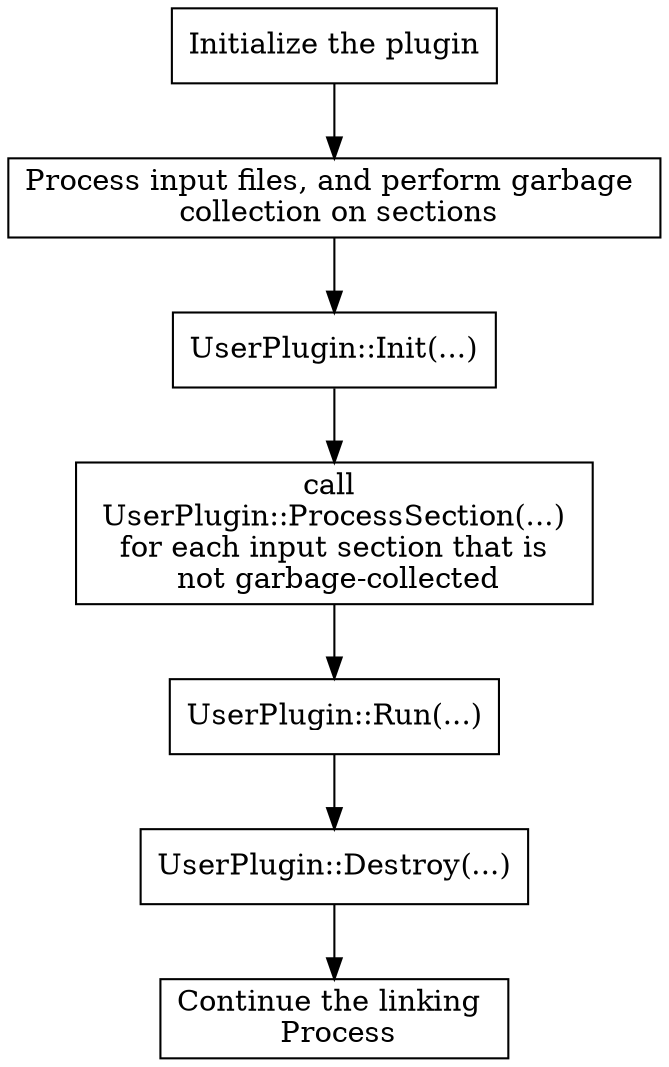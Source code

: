 digraph G {
    node [shape=rectangle]
    A [label="Initialize the plugin"]
    B [label="Process input files, and perform garbage \n collection on sections"]
    C [label="UserPlugin::Init(...)"]
    D [label="call \n UserPlugin::ProcessSection(...) \n for each input section that is \n not garbage-collected"]
    E [label="UserPlugin::Run(...)"]
    F [label="UserPlugin::Destroy(...)"]
    G [label="Continue the linking \n Process"]
    A -> B
    B -> C
    C -> D
    D -> E
    E -> F
    F -> G
}
